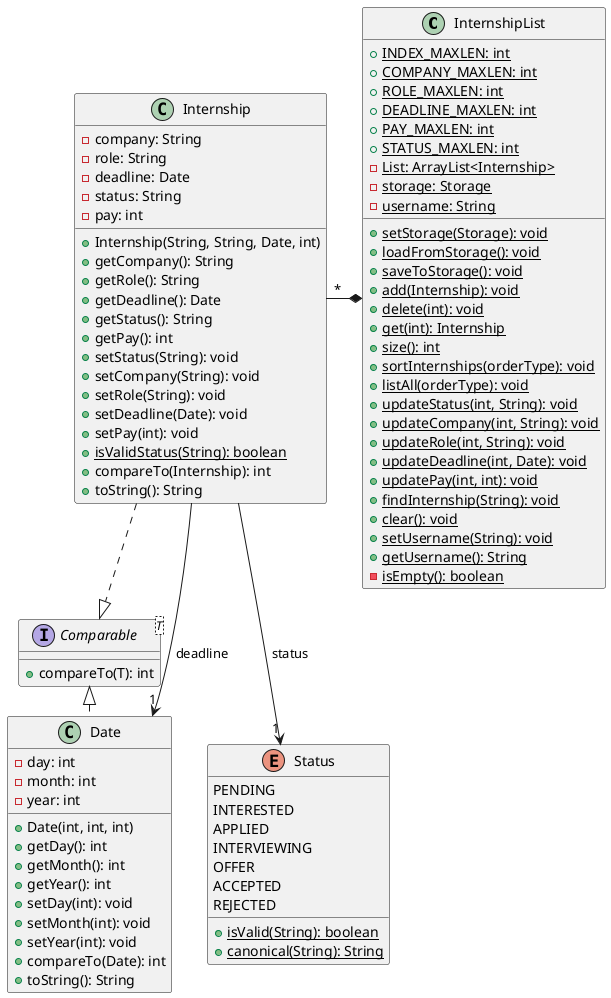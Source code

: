 @startuml ModelComponentCD

class InternshipList {
  + {static} INDEX_MAXLEN: int
  + {static} COMPANY_MAXLEN: int
  + {static} ROLE_MAXLEN: int
  + {static} DEADLINE_MAXLEN: int
  + {static} PAY_MAXLEN: int
  + {static} STATUS_MAXLEN: int
  - {static} List: ArrayList<Internship>
  - {static} storage: Storage
  - {static} username: String
  + {static} setStorage(Storage): void
  + {static} loadFromStorage(): void
  + {static} saveToStorage(): void
  + {static} add(Internship): void
  + {static} delete(int): void
  + {static} get(int): Internship
  + {static} size(): int
  + {static} sortInternships(orderType): void
  + {static} listAll(orderType): void
  + {static} updateStatus(int, String): void
  + {static} updateCompany(int, String): void
  + {static} updateRole(int, String): void
  + {static} updateDeadline(int, Date): void
  + {static} updatePay(int, int): void
  + {static} findInternship(String): void
  + {static} clear(): void
  + {static} setUsername(String): void
  + {static} getUsername(): String
  - {static} isEmpty(): boolean
}

interface Comparable<T> {
    + compareTo(T): int
}

class Internship {
  - company: String
  - role: String
  - deadline: Date
  - status: String
  - pay: int
  + Internship(String, String, Date, int)
  + getCompany(): String
  + getRole(): String
  + getDeadline(): Date
  + getStatus(): String
  + getPay(): int
  + setStatus(String): void
  + setCompany(String): void
  + setRole(String): void
  + setDeadline(Date): void
  + setPay(int): void
  + {static} isValidStatus(String): boolean
  + compareTo(Internship): int
  + toString(): String
}

class Date {
  - day: int
  - month: int
  - year: int
  + Date(int, int, int)
  + getDay(): int
  + getMonth(): int
  + getYear(): int
  + setDay(int): void
  + setMonth(int): void
  + setYear(int): void
  + compareTo(Date): int
  + toString(): String
}

enum Status {
  PENDING
  INTERESTED
  APPLIED
  INTERVIEWING
  OFFER
  ACCEPTED
  REJECTED
  + {static} isValid(String): boolean
  + {static} canonical(String): String
}

InternshipList *-left- "*" Internship
Internship .|> Comparable
Date .left.|> Comparable
Internship --> "1" Date : deadline
Internship --> "1" Status : status

@enduml

